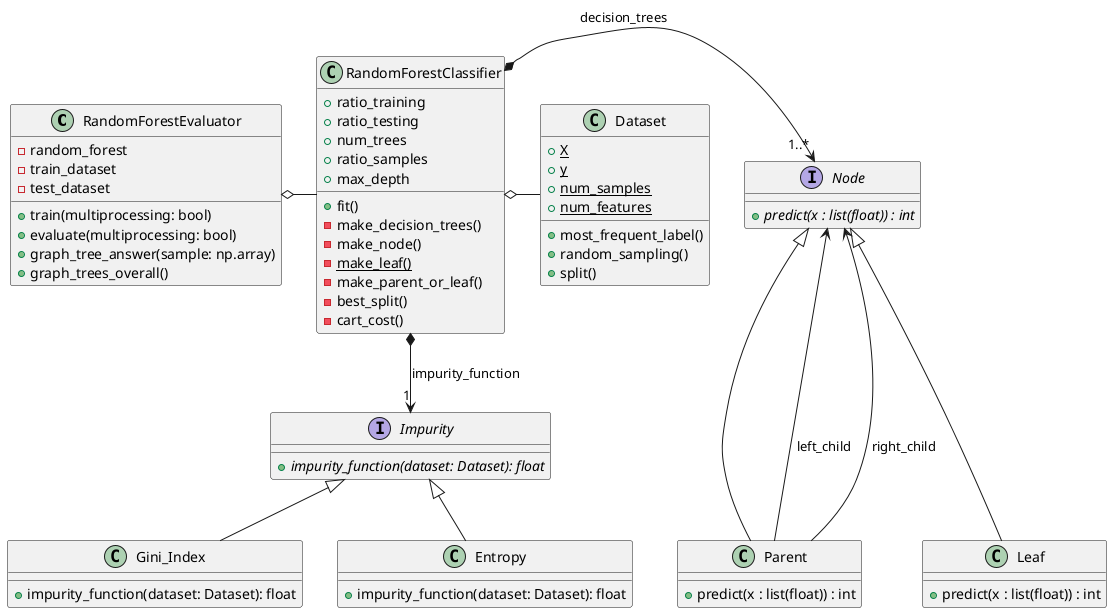 @startuml RandomForest

class RandomForestEvaluator {
-random_forest
-train_dataset
-test_dataset
+train(multiprocessing: bool)
+evaluate(multiprocessing: bool)
+graph_tree_answer(sample: np.array)
+graph_trees_overall()
}

class RandomForestClassifier {
+ratio_training
+ratio_testing
+num_trees
+ratio_samples
+max_depth
+fit()
-make_decision_trees()
-make_node()
- {static}make_leaf()
-make_parent_or_leaf()
-best_split()
-cart_cost()
}

interface Impurity {
{abstract}+impurity_function(dataset: Dataset): float
}

class Gini_Index {
    +impurity_function(dataset: Dataset): float
}

class Entropy {
    +impurity_function(dataset: Dataset): float
}

interface Node {
{abstract} +predict(x : list(float)) : int
}

class Leaf {
+predict(x : list(float)) : int
}

class Parent {
+predict(x : list(float)) : int
}

class Dataset {
+ {static}X
+ {static}y
+ {static}num_samples
+ {static}num_features

+ most_frequent_label()
+ random_sampling()
+split()
}

RandomForestClassifier *-down-> "1" Impurity: impurity_function
Impurity <|-down- Gini_Index
Impurity <|-down- Entropy
RandomForestClassifier *-right-> "1..*" Node : decision_trees
Leaf -up--|> Node
Parent -up--|> Node
Parent ---> Node : left_child
Parent ---> Node : right_child
RandomForestClassifier o-right- Dataset
RandomForestEvaluator o-right- RandomForestClassifier

@enduml